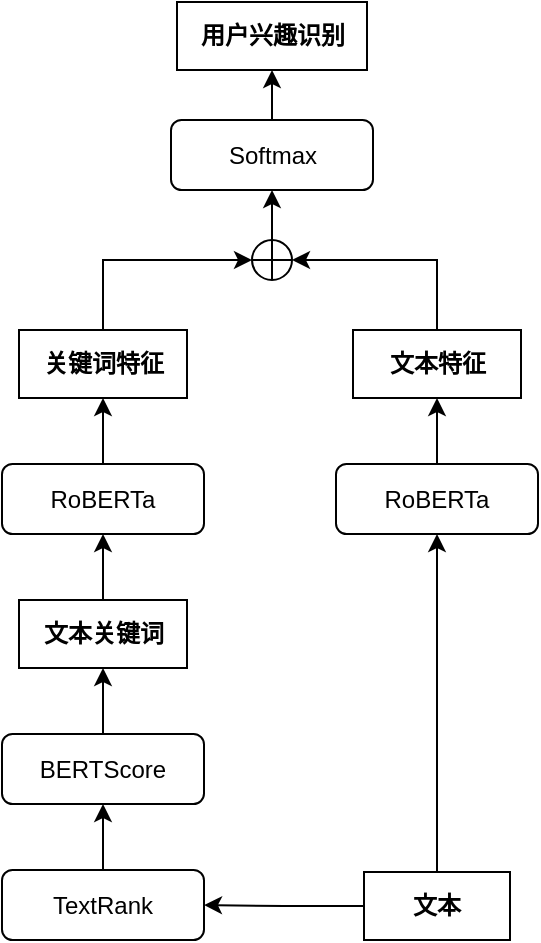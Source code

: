 <mxfile version="24.5.4" type="github">
  <diagram name="第 1 页" id="1fCx03afi7EZeUWW-xkV">
    <mxGraphModel dx="1260" dy="690" grid="0" gridSize="10" guides="1" tooltips="1" connect="1" arrows="1" fold="1" page="1" pageScale="1" pageWidth="1169" pageHeight="827" math="0" shadow="0">
      <root>
        <mxCell id="0" />
        <mxCell id="1" parent="0" />
        <mxCell id="YIjAXcMiH5xjBzndkz8C-19" style="edgeStyle=orthogonalEdgeStyle;rounded=0;orthogonalLoop=1;jettySize=auto;html=1;exitX=0.5;exitY=0;exitDx=0;exitDy=0;entryX=0.5;entryY=1;entryDx=0;entryDy=0;" edge="1" parent="1" source="YIjAXcMiH5xjBzndkz8C-4" target="YIjAXcMiH5xjBzndkz8C-16">
          <mxGeometry relative="1" as="geometry" />
        </mxCell>
        <mxCell id="YIjAXcMiH5xjBzndkz8C-25" style="edgeStyle=orthogonalEdgeStyle;rounded=0;orthogonalLoop=1;jettySize=auto;html=1;exitX=0;exitY=0.5;exitDx=0;exitDy=0;" edge="1" parent="1" source="YIjAXcMiH5xjBzndkz8C-4" target="YIjAXcMiH5xjBzndkz8C-9">
          <mxGeometry relative="1" as="geometry" />
        </mxCell>
        <mxCell id="YIjAXcMiH5xjBzndkz8C-4" value="文本" style="rounded=0;whiteSpace=wrap;html=1;fontFamily=宋体;fontStyle=1" vertex="1" parent="1">
          <mxGeometry x="417" y="655" width="73" height="34" as="geometry" />
        </mxCell>
        <mxCell id="YIjAXcMiH5xjBzndkz8C-12" style="edgeStyle=orthogonalEdgeStyle;rounded=0;orthogonalLoop=1;jettySize=auto;html=1;exitX=0.5;exitY=0;exitDx=0;exitDy=0;entryX=0.5;entryY=1;entryDx=0;entryDy=0;" edge="1" parent="1" source="YIjAXcMiH5xjBzndkz8C-9" target="YIjAXcMiH5xjBzndkz8C-11">
          <mxGeometry relative="1" as="geometry" />
        </mxCell>
        <mxCell id="YIjAXcMiH5xjBzndkz8C-9" value="TextRank" style="rounded=1;whiteSpace=wrap;html=1;" vertex="1" parent="1">
          <mxGeometry x="236" y="654" width="101" height="35" as="geometry" />
        </mxCell>
        <mxCell id="YIjAXcMiH5xjBzndkz8C-15" style="edgeStyle=orthogonalEdgeStyle;rounded=0;orthogonalLoop=1;jettySize=auto;html=1;exitX=0.5;exitY=0;exitDx=0;exitDy=0;entryX=0.5;entryY=1;entryDx=0;entryDy=0;" edge="1" parent="1" source="YIjAXcMiH5xjBzndkz8C-11" target="YIjAXcMiH5xjBzndkz8C-14">
          <mxGeometry relative="1" as="geometry" />
        </mxCell>
        <mxCell id="YIjAXcMiH5xjBzndkz8C-11" value="BERTScore" style="rounded=1;whiteSpace=wrap;html=1;" vertex="1" parent="1">
          <mxGeometry x="236" y="586" width="101" height="35" as="geometry" />
        </mxCell>
        <mxCell id="YIjAXcMiH5xjBzndkz8C-27" style="edgeStyle=orthogonalEdgeStyle;rounded=0;orthogonalLoop=1;jettySize=auto;html=1;exitX=0.5;exitY=0;exitDx=0;exitDy=0;entryX=0.5;entryY=1;entryDx=0;entryDy=0;" edge="1" parent="1" source="YIjAXcMiH5xjBzndkz8C-14" target="YIjAXcMiH5xjBzndkz8C-26">
          <mxGeometry relative="1" as="geometry" />
        </mxCell>
        <mxCell id="YIjAXcMiH5xjBzndkz8C-14" value="文本关键词" style="rounded=0;whiteSpace=wrap;html=1;fontFamily=宋体;fontStyle=1" vertex="1" parent="1">
          <mxGeometry x="244.5" y="519" width="84" height="34" as="geometry" />
        </mxCell>
        <mxCell id="YIjAXcMiH5xjBzndkz8C-33" style="edgeStyle=orthogonalEdgeStyle;rounded=0;orthogonalLoop=1;jettySize=auto;html=1;exitX=0.5;exitY=0;exitDx=0;exitDy=0;entryX=0.5;entryY=1;entryDx=0;entryDy=0;" edge="1" parent="1" source="YIjAXcMiH5xjBzndkz8C-16" target="YIjAXcMiH5xjBzndkz8C-32">
          <mxGeometry relative="1" as="geometry" />
        </mxCell>
        <mxCell id="YIjAXcMiH5xjBzndkz8C-16" value="RoBERTa" style="rounded=1;whiteSpace=wrap;html=1;" vertex="1" parent="1">
          <mxGeometry x="403" y="451" width="101" height="35" as="geometry" />
        </mxCell>
        <mxCell id="YIjAXcMiH5xjBzndkz8C-31" style="edgeStyle=orthogonalEdgeStyle;rounded=0;orthogonalLoop=1;jettySize=auto;html=1;exitX=0.5;exitY=0;exitDx=0;exitDy=0;entryX=0.5;entryY=1;entryDx=0;entryDy=0;" edge="1" parent="1" source="YIjAXcMiH5xjBzndkz8C-26" target="YIjAXcMiH5xjBzndkz8C-30">
          <mxGeometry relative="1" as="geometry" />
        </mxCell>
        <mxCell id="YIjAXcMiH5xjBzndkz8C-26" value="RoBERTa" style="rounded=1;whiteSpace=wrap;html=1;" vertex="1" parent="1">
          <mxGeometry x="236" y="451" width="101" height="35" as="geometry" />
        </mxCell>
        <mxCell id="YIjAXcMiH5xjBzndkz8C-36" style="edgeStyle=orthogonalEdgeStyle;rounded=0;orthogonalLoop=1;jettySize=auto;html=1;exitX=0.5;exitY=0;exitDx=0;exitDy=0;entryX=0;entryY=0.5;entryDx=0;entryDy=0;" edge="1" parent="1" source="YIjAXcMiH5xjBzndkz8C-30" target="YIjAXcMiH5xjBzndkz8C-35">
          <mxGeometry relative="1" as="geometry" />
        </mxCell>
        <mxCell id="YIjAXcMiH5xjBzndkz8C-30" value="关键词特征" style="rounded=0;whiteSpace=wrap;html=1;fontFamily=宋体;fontStyle=1" vertex="1" parent="1">
          <mxGeometry x="244.5" y="384" width="84" height="34" as="geometry" />
        </mxCell>
        <mxCell id="YIjAXcMiH5xjBzndkz8C-37" style="edgeStyle=orthogonalEdgeStyle;rounded=0;orthogonalLoop=1;jettySize=auto;html=1;exitX=0.5;exitY=0;exitDx=0;exitDy=0;entryX=1;entryY=0.5;entryDx=0;entryDy=0;" edge="1" parent="1" source="YIjAXcMiH5xjBzndkz8C-32" target="YIjAXcMiH5xjBzndkz8C-35">
          <mxGeometry relative="1" as="geometry" />
        </mxCell>
        <mxCell id="YIjAXcMiH5xjBzndkz8C-32" value="文本特征" style="rounded=0;whiteSpace=wrap;html=1;fontFamily=宋体;fontStyle=1" vertex="1" parent="1">
          <mxGeometry x="411.5" y="384" width="84" height="34" as="geometry" />
        </mxCell>
        <mxCell id="YIjAXcMiH5xjBzndkz8C-40" style="edgeStyle=orthogonalEdgeStyle;rounded=0;orthogonalLoop=1;jettySize=auto;html=1;exitX=0.5;exitY=0;exitDx=0;exitDy=0;entryX=0.5;entryY=1;entryDx=0;entryDy=0;" edge="1" parent="1" source="YIjAXcMiH5xjBzndkz8C-35" target="YIjAXcMiH5xjBzndkz8C-39">
          <mxGeometry relative="1" as="geometry" />
        </mxCell>
        <mxCell id="YIjAXcMiH5xjBzndkz8C-35" value="" style="shape=orEllipse;perimeter=ellipsePerimeter;whiteSpace=wrap;html=1;backgroundOutline=1;" vertex="1" parent="1">
          <mxGeometry x="361" y="339" width="20" height="20" as="geometry" />
        </mxCell>
        <mxCell id="YIjAXcMiH5xjBzndkz8C-43" style="edgeStyle=orthogonalEdgeStyle;rounded=0;orthogonalLoop=1;jettySize=auto;html=1;exitX=0.5;exitY=0;exitDx=0;exitDy=0;" edge="1" parent="1" source="YIjAXcMiH5xjBzndkz8C-39" target="YIjAXcMiH5xjBzndkz8C-42">
          <mxGeometry relative="1" as="geometry" />
        </mxCell>
        <mxCell id="YIjAXcMiH5xjBzndkz8C-39" value="Softmax" style="rounded=1;whiteSpace=wrap;html=1;fontFamily=Helvetica;" vertex="1" parent="1">
          <mxGeometry x="320.5" y="279" width="101" height="35" as="geometry" />
        </mxCell>
        <mxCell id="YIjAXcMiH5xjBzndkz8C-42" value="用户兴趣识别" style="rounded=0;whiteSpace=wrap;html=1;fontFamily=宋体;fontStyle=1" vertex="1" parent="1">
          <mxGeometry x="323.5" y="220" width="95" height="34" as="geometry" />
        </mxCell>
      </root>
    </mxGraphModel>
  </diagram>
</mxfile>
